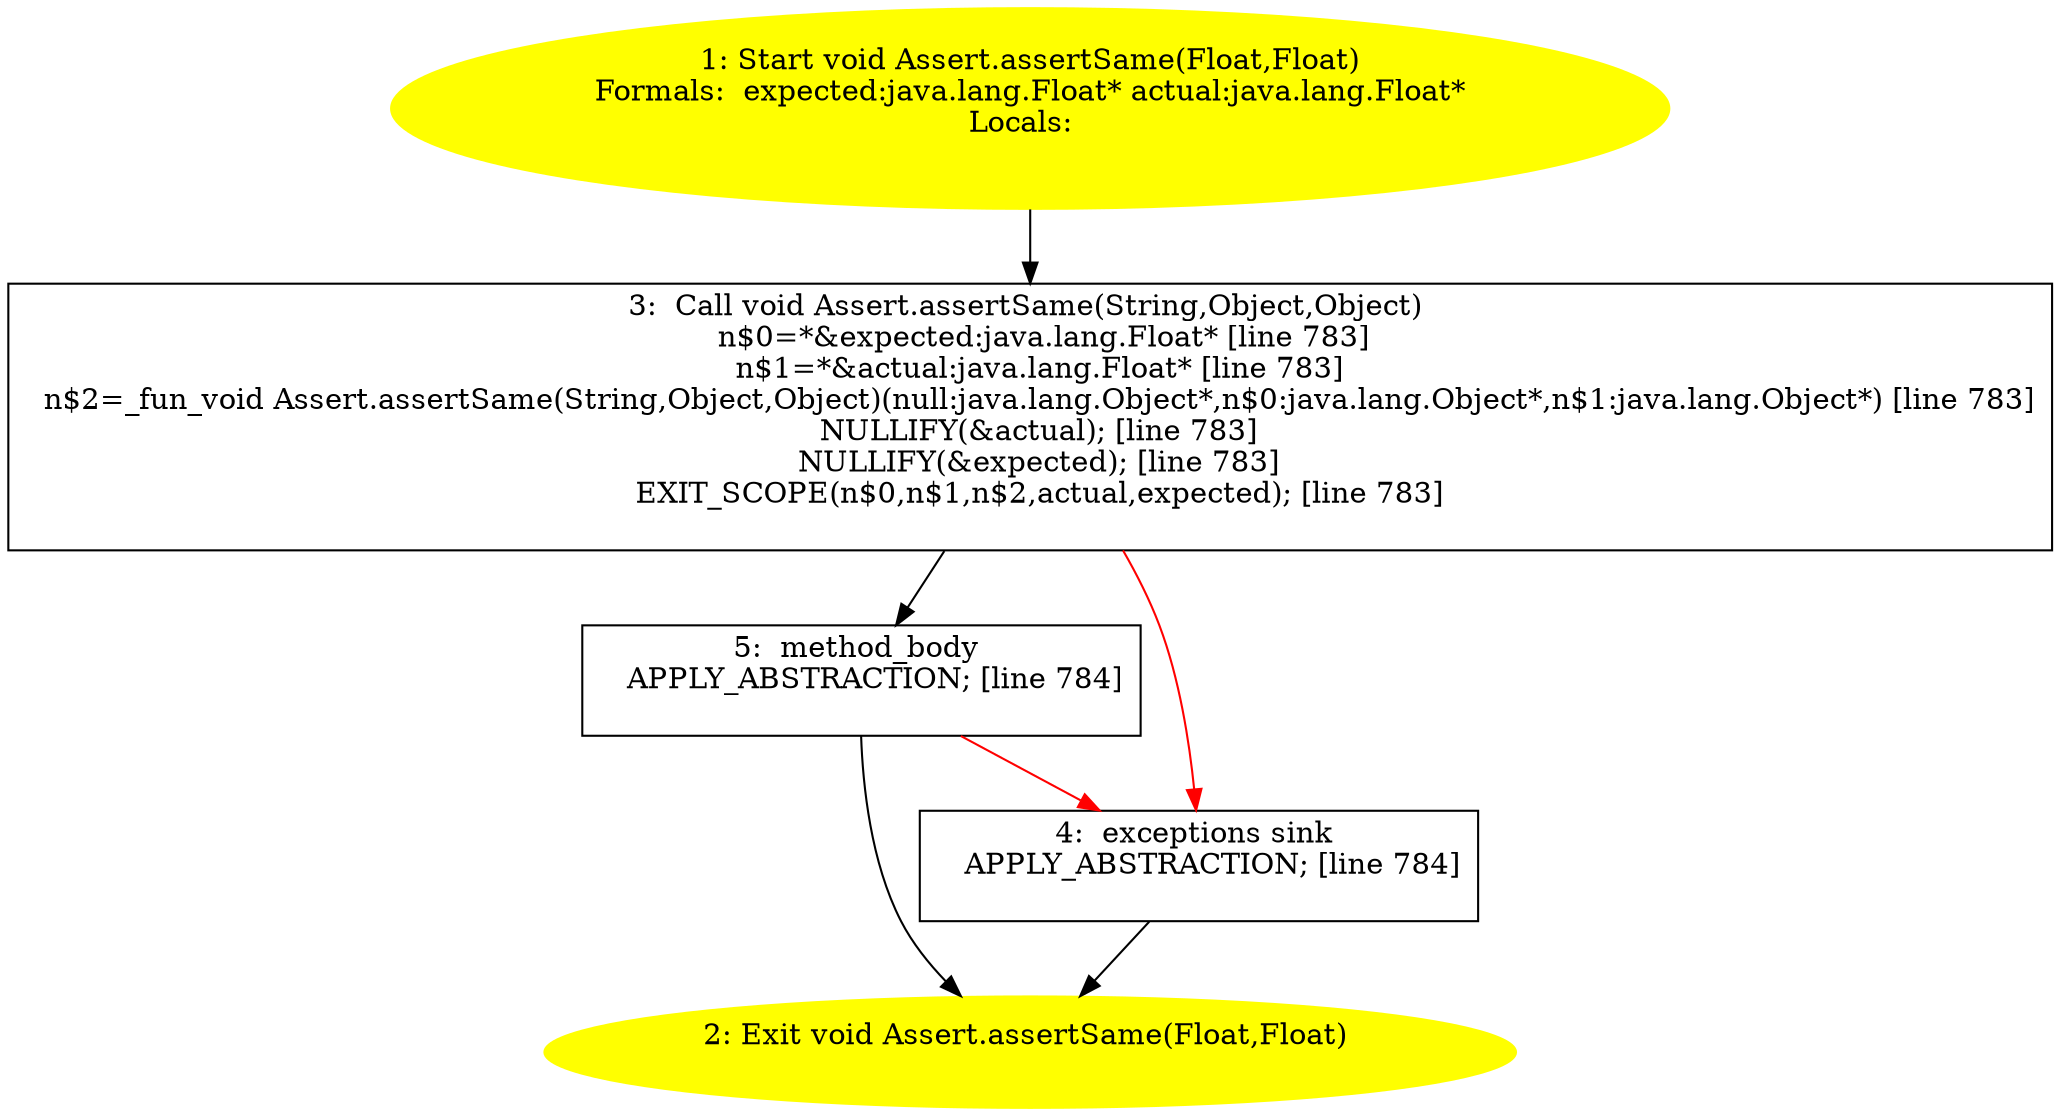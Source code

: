 /* @generated */
digraph cfg {
"org.junit.Assert.assertSame(java.lang.Float,java.lang.Float):void.4e19ded594abe113a88c91a9ab6b6c10_1" [label="1: Start void Assert.assertSame(Float,Float)\nFormals:  expected:java.lang.Float* actual:java.lang.Float*\nLocals:  \n  " color=yellow style=filled]
	

	 "org.junit.Assert.assertSame(java.lang.Float,java.lang.Float):void.4e19ded594abe113a88c91a9ab6b6c10_1" -> "org.junit.Assert.assertSame(java.lang.Float,java.lang.Float):void.4e19ded594abe113a88c91a9ab6b6c10_3" ;
"org.junit.Assert.assertSame(java.lang.Float,java.lang.Float):void.4e19ded594abe113a88c91a9ab6b6c10_2" [label="2: Exit void Assert.assertSame(Float,Float) \n  " color=yellow style=filled]
	

"org.junit.Assert.assertSame(java.lang.Float,java.lang.Float):void.4e19ded594abe113a88c91a9ab6b6c10_3" [label="3:  Call void Assert.assertSame(String,Object,Object) \n   n$0=*&expected:java.lang.Float* [line 783]\n  n$1=*&actual:java.lang.Float* [line 783]\n  n$2=_fun_void Assert.assertSame(String,Object,Object)(null:java.lang.Object*,n$0:java.lang.Object*,n$1:java.lang.Object*) [line 783]\n  NULLIFY(&actual); [line 783]\n  NULLIFY(&expected); [line 783]\n  EXIT_SCOPE(n$0,n$1,n$2,actual,expected); [line 783]\n " shape="box"]
	

	 "org.junit.Assert.assertSame(java.lang.Float,java.lang.Float):void.4e19ded594abe113a88c91a9ab6b6c10_3" -> "org.junit.Assert.assertSame(java.lang.Float,java.lang.Float):void.4e19ded594abe113a88c91a9ab6b6c10_5" ;
	 "org.junit.Assert.assertSame(java.lang.Float,java.lang.Float):void.4e19ded594abe113a88c91a9ab6b6c10_3" -> "org.junit.Assert.assertSame(java.lang.Float,java.lang.Float):void.4e19ded594abe113a88c91a9ab6b6c10_4" [color="red" ];
"org.junit.Assert.assertSame(java.lang.Float,java.lang.Float):void.4e19ded594abe113a88c91a9ab6b6c10_4" [label="4:  exceptions sink \n   APPLY_ABSTRACTION; [line 784]\n " shape="box"]
	

	 "org.junit.Assert.assertSame(java.lang.Float,java.lang.Float):void.4e19ded594abe113a88c91a9ab6b6c10_4" -> "org.junit.Assert.assertSame(java.lang.Float,java.lang.Float):void.4e19ded594abe113a88c91a9ab6b6c10_2" ;
"org.junit.Assert.assertSame(java.lang.Float,java.lang.Float):void.4e19ded594abe113a88c91a9ab6b6c10_5" [label="5:  method_body \n   APPLY_ABSTRACTION; [line 784]\n " shape="box"]
	

	 "org.junit.Assert.assertSame(java.lang.Float,java.lang.Float):void.4e19ded594abe113a88c91a9ab6b6c10_5" -> "org.junit.Assert.assertSame(java.lang.Float,java.lang.Float):void.4e19ded594abe113a88c91a9ab6b6c10_2" ;
	 "org.junit.Assert.assertSame(java.lang.Float,java.lang.Float):void.4e19ded594abe113a88c91a9ab6b6c10_5" -> "org.junit.Assert.assertSame(java.lang.Float,java.lang.Float):void.4e19ded594abe113a88c91a9ab6b6c10_4" [color="red" ];
}
